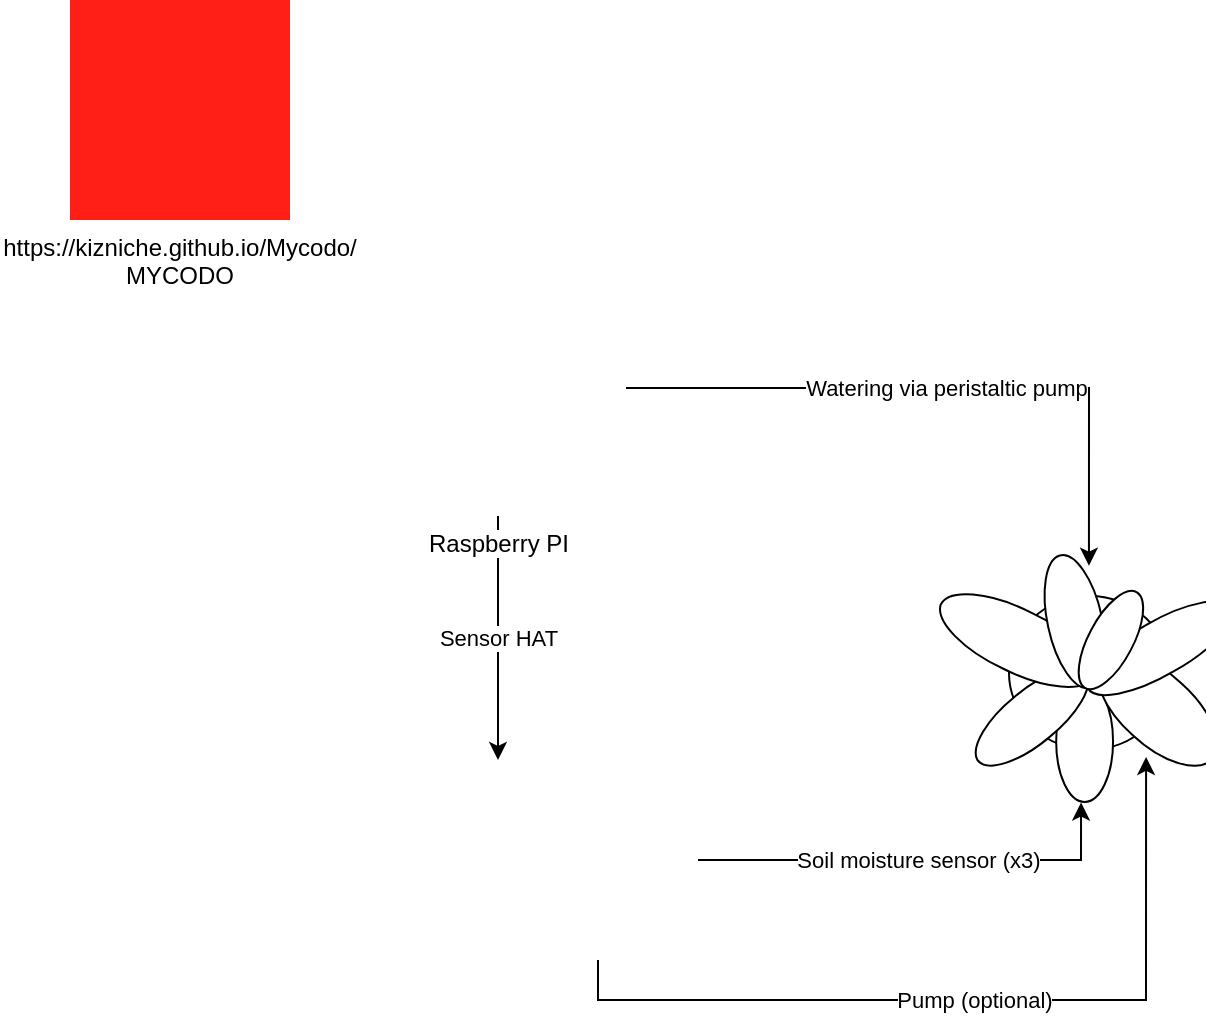 <mxfile version="24.5.4" type="github">
  <diagram name="Seite-1" id="RrE5lslUn77ldLjbTCy6">
    <mxGraphModel dx="808" dy="416" grid="1" gridSize="10" guides="1" tooltips="1" connect="1" arrows="1" fold="1" page="1" pageScale="1" pageWidth="827" pageHeight="1169" math="0" shadow="0">
      <root>
        <mxCell id="0" />
        <mxCell id="1" parent="0" />
        <mxCell id="GPS4YFgSIEHNWt6dWoAK-10" value="Sensor HAT" style="edgeStyle=orthogonalEdgeStyle;rounded=0;orthogonalLoop=1;jettySize=auto;html=1;entryX=0.5;entryY=0;entryDx=0;entryDy=0;" edge="1" parent="1" source="GPS4YFgSIEHNWt6dWoAK-1" target="GPS4YFgSIEHNWt6dWoAK-9">
          <mxGeometry relative="1" as="geometry" />
        </mxCell>
        <mxCell id="GPS4YFgSIEHNWt6dWoAK-1" value="Raspberry PI" style="shape=image;html=1;verticalAlign=top;verticalLabelPosition=bottom;labelBackgroundColor=#ffffff;imageAspect=0;aspect=fixed;image=https://cdn1.iconfinder.com/data/icons/fruit-136/64/Fruit_iconfree_Filled_Outline_raspberry-healthy-organic-food-fruit_icon-128.png" vertex="1" parent="1">
          <mxGeometry x="190" y="130" width="128" height="128" as="geometry" />
        </mxCell>
        <mxCell id="GPS4YFgSIEHNWt6dWoAK-2" value="https://kizniche.github.io/Mycodo/&#xa;MYCODO" style="shape=image;verticalLabelPosition=bottom;labelBackgroundColor=default;verticalAlign=top;aspect=fixed;imageAspect=0;image=https://kizniche.github.io/Mycodo/images/favicon.png;imageBackground=#FF1F17;" vertex="1" parent="1">
          <mxGeometry x="40" width="110" height="110" as="geometry" />
        </mxCell>
        <mxCell id="GPS4YFgSIEHNWt6dWoAK-4" value="" style="verticalLabelPosition=bottom;html=1;verticalAlign=top;align=center;shape=mxgraph.floorplan.plant;" vertex="1" parent="1">
          <mxGeometry x="480" y="270" width="127" height="131" as="geometry" />
        </mxCell>
        <mxCell id="GPS4YFgSIEHNWt6dWoAK-5" value="Watering via peristaltic pump" style="edgeStyle=orthogonalEdgeStyle;rounded=0;orthogonalLoop=1;jettySize=auto;html=1;entryX=0.547;entryY=0.098;entryDx=0;entryDy=0;entryPerimeter=0;" edge="1" parent="1" source="GPS4YFgSIEHNWt6dWoAK-1" target="GPS4YFgSIEHNWt6dWoAK-4">
          <mxGeometry relative="1" as="geometry" />
        </mxCell>
        <mxCell id="GPS4YFgSIEHNWt6dWoAK-9" value="" style="shape=image;verticalLabelPosition=bottom;labelBackgroundColor=default;verticalAlign=top;aspect=fixed;imageAspect=0;image=https://www.berrybase.de/media/image/e2/0b/b3/ID_187578_orig.jpg;clipPath=inset(33.33% 15.67% 33.33% 17.67%);" vertex="1" parent="1">
          <mxGeometry x="154" y="380" width="200" height="100" as="geometry" />
        </mxCell>
        <mxCell id="GPS4YFgSIEHNWt6dWoAK-12" value="Soil moisture sensor (x3)" style="edgeStyle=orthogonalEdgeStyle;rounded=0;orthogonalLoop=1;jettySize=auto;html=1;entryX=0.516;entryY=1.002;entryDx=0;entryDy=0;entryPerimeter=0;" edge="1" parent="1" source="GPS4YFgSIEHNWt6dWoAK-9" target="GPS4YFgSIEHNWt6dWoAK-4">
          <mxGeometry relative="1" as="geometry" />
        </mxCell>
        <mxCell id="GPS4YFgSIEHNWt6dWoAK-13" value="Pump (optional)" style="edgeStyle=orthogonalEdgeStyle;rounded=0;orthogonalLoop=1;jettySize=auto;html=1;exitX=0.75;exitY=1;exitDx=0;exitDy=0;entryX=0.772;entryY=0.828;entryDx=0;entryDy=0;entryPerimeter=0;" edge="1" parent="1" source="GPS4YFgSIEHNWt6dWoAK-9" target="GPS4YFgSIEHNWt6dWoAK-4">
          <mxGeometry relative="1" as="geometry">
            <Array as="points">
              <mxPoint x="304" y="500" />
              <mxPoint x="578" y="500" />
            </Array>
          </mxGeometry>
        </mxCell>
      </root>
    </mxGraphModel>
  </diagram>
</mxfile>
